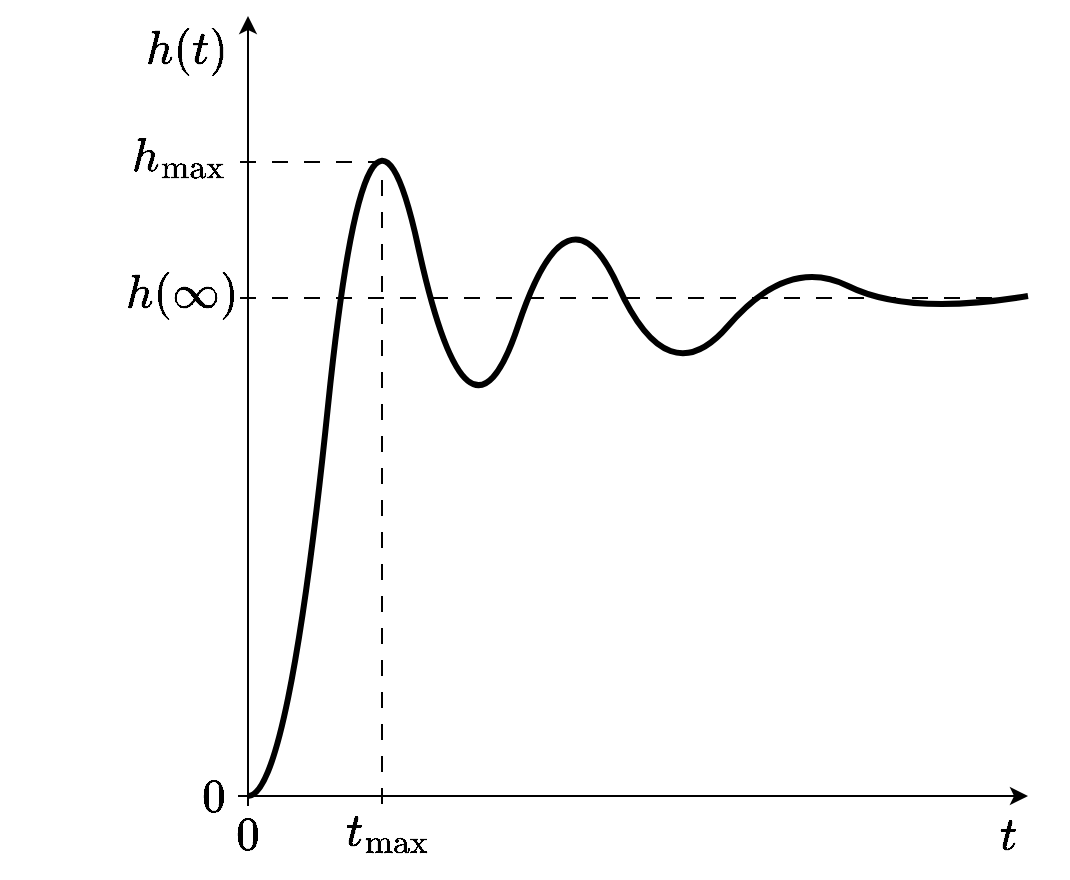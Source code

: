 <mxfile version="21.2.1" type="device">
  <diagram name="Seite-1" id="-OF-ZSS3aBh2ymCri9m0">
    <mxGraphModel dx="780" dy="496" grid="1" gridSize="10" guides="1" tooltips="1" connect="1" arrows="1" fold="1" page="1" pageScale="1" pageWidth="827" pageHeight="1169" math="1" shadow="0">
      <root>
        <mxCell id="0" />
        <mxCell id="1" parent="0" />
        <mxCell id="LC1KP4JhzZ3fK50uOrn6-2" value="" style="endArrow=classic;html=1;rounded=0;" parent="1" edge="1">
          <mxGeometry width="50" height="50" relative="1" as="geometry">
            <mxPoint x="115" y="680" as="sourcePoint" />
            <mxPoint x="510" y="680" as="targetPoint" />
          </mxGeometry>
        </mxCell>
        <mxCell id="LC1KP4JhzZ3fK50uOrn6-5" value="" style="endArrow=classic;html=1;rounded=0;" parent="1" edge="1">
          <mxGeometry width="50" height="50" relative="1" as="geometry">
            <mxPoint x="120" y="685" as="sourcePoint" />
            <mxPoint x="120" y="290" as="targetPoint" />
          </mxGeometry>
        </mxCell>
        <mxCell id="LC1KP4JhzZ3fK50uOrn6-7" value="" style="curved=1;endArrow=none;html=1;rounded=0;endFill=0;strokeWidth=3;" parent="1" edge="1">
          <mxGeometry width="50" height="50" relative="1" as="geometry">
            <mxPoint x="120" y="680" as="sourcePoint" />
            <mxPoint x="510" y="430" as="targetPoint" />
            <Array as="points">
              <mxPoint x="140" y="680" />
              <mxPoint x="180" y="290" />
              <mxPoint x="230" y="520" />
              <mxPoint x="280" y="370" />
              <mxPoint x="330" y="480" />
              <mxPoint x="390" y="410" />
              <mxPoint x="450" y="440" />
            </Array>
          </mxGeometry>
        </mxCell>
        <mxCell id="LC1KP4JhzZ3fK50uOrn6-8" value="" style="endArrow=none;html=1;rounded=0;dashed=1;dashPattern=8 8;" parent="1" edge="1">
          <mxGeometry width="50" height="50" relative="1" as="geometry">
            <mxPoint x="116" y="431" as="sourcePoint" />
            <mxPoint x="508" y="431" as="targetPoint" />
          </mxGeometry>
        </mxCell>
        <mxCell id="LC1KP4JhzZ3fK50uOrn6-10" value="" style="endArrow=none;html=1;rounded=0;dashed=1;dashPattern=8 8;" parent="1" edge="1">
          <mxGeometry width="50" height="50" relative="1" as="geometry">
            <mxPoint x="187" y="684" as="sourcePoint" />
            <mxPoint x="187" y="364" as="targetPoint" />
          </mxGeometry>
        </mxCell>
        <mxCell id="LC1KP4JhzZ3fK50uOrn6-13" value="" style="endArrow=none;html=1;rounded=0;dashed=1;dashPattern=8 8;" parent="1" edge="1">
          <mxGeometry width="50" height="50" relative="1" as="geometry">
            <mxPoint x="188" y="363" as="sourcePoint" />
            <mxPoint x="116" y="363" as="targetPoint" />
          </mxGeometry>
        </mxCell>
        <mxCell id="LC1KP4JhzZ3fK50uOrn6-15" value="\(h_{\mathrm{max}}\)" style="text;html=1;strokeColor=none;fillColor=none;align=center;verticalAlign=middle;whiteSpace=wrap;rounded=0;fontSize=20;" parent="1" vertex="1">
          <mxGeometry x="56" y="345" width="60" height="30" as="geometry" />
        </mxCell>
        <mxCell id="LC1KP4JhzZ3fK50uOrn6-16" value="\(h(\infty)\)" style="text;html=1;strokeColor=none;fillColor=none;align=center;verticalAlign=middle;whiteSpace=wrap;rounded=0;fontSize=20;" parent="1" vertex="1">
          <mxGeometry x="57" y="414" width="60" height="30" as="geometry" />
        </mxCell>
        <mxCell id="LC1KP4JhzZ3fK50uOrn6-18" value="\(t_{\mathrm{max}}\)" style="text;html=1;strokeColor=none;fillColor=none;align=center;verticalAlign=middle;whiteSpace=wrap;rounded=0;fontSize=20;" parent="1" vertex="1">
          <mxGeometry x="160" y="682" width="60" height="30" as="geometry" />
        </mxCell>
        <mxCell id="LC1KP4JhzZ3fK50uOrn6-19" value="\(0\)" style="text;html=1;strokeColor=none;fillColor=none;align=center;verticalAlign=middle;whiteSpace=wrap;rounded=0;fontSize=20;" parent="1" vertex="1">
          <mxGeometry x="73" y="665" width="60" height="30" as="geometry" />
        </mxCell>
        <mxCell id="LC1KP4JhzZ3fK50uOrn6-20" value="\(0\)" style="text;html=1;strokeColor=none;fillColor=none;align=center;verticalAlign=middle;whiteSpace=wrap;rounded=0;fontSize=20;" parent="1" vertex="1">
          <mxGeometry x="90" y="684" width="60" height="30" as="geometry" />
        </mxCell>
        <mxCell id="LC1KP4JhzZ3fK50uOrn6-21" value="\(t\)" style="text;html=1;strokeColor=none;fillColor=none;align=center;verticalAlign=middle;whiteSpace=wrap;rounded=0;fontSize=20;" parent="1" vertex="1">
          <mxGeometry x="470" y="684" width="60" height="30" as="geometry" />
        </mxCell>
        <mxCell id="LC1KP4JhzZ3fK50uOrn6-22" value="\(h(t)\)" style="text;html=1;strokeColor=none;fillColor=none;align=center;verticalAlign=middle;whiteSpace=wrap;rounded=0;fontSize=20;" parent="1" vertex="1">
          <mxGeometry x="59" y="292" width="60" height="30" as="geometry" />
        </mxCell>
      </root>
    </mxGraphModel>
  </diagram>
</mxfile>
